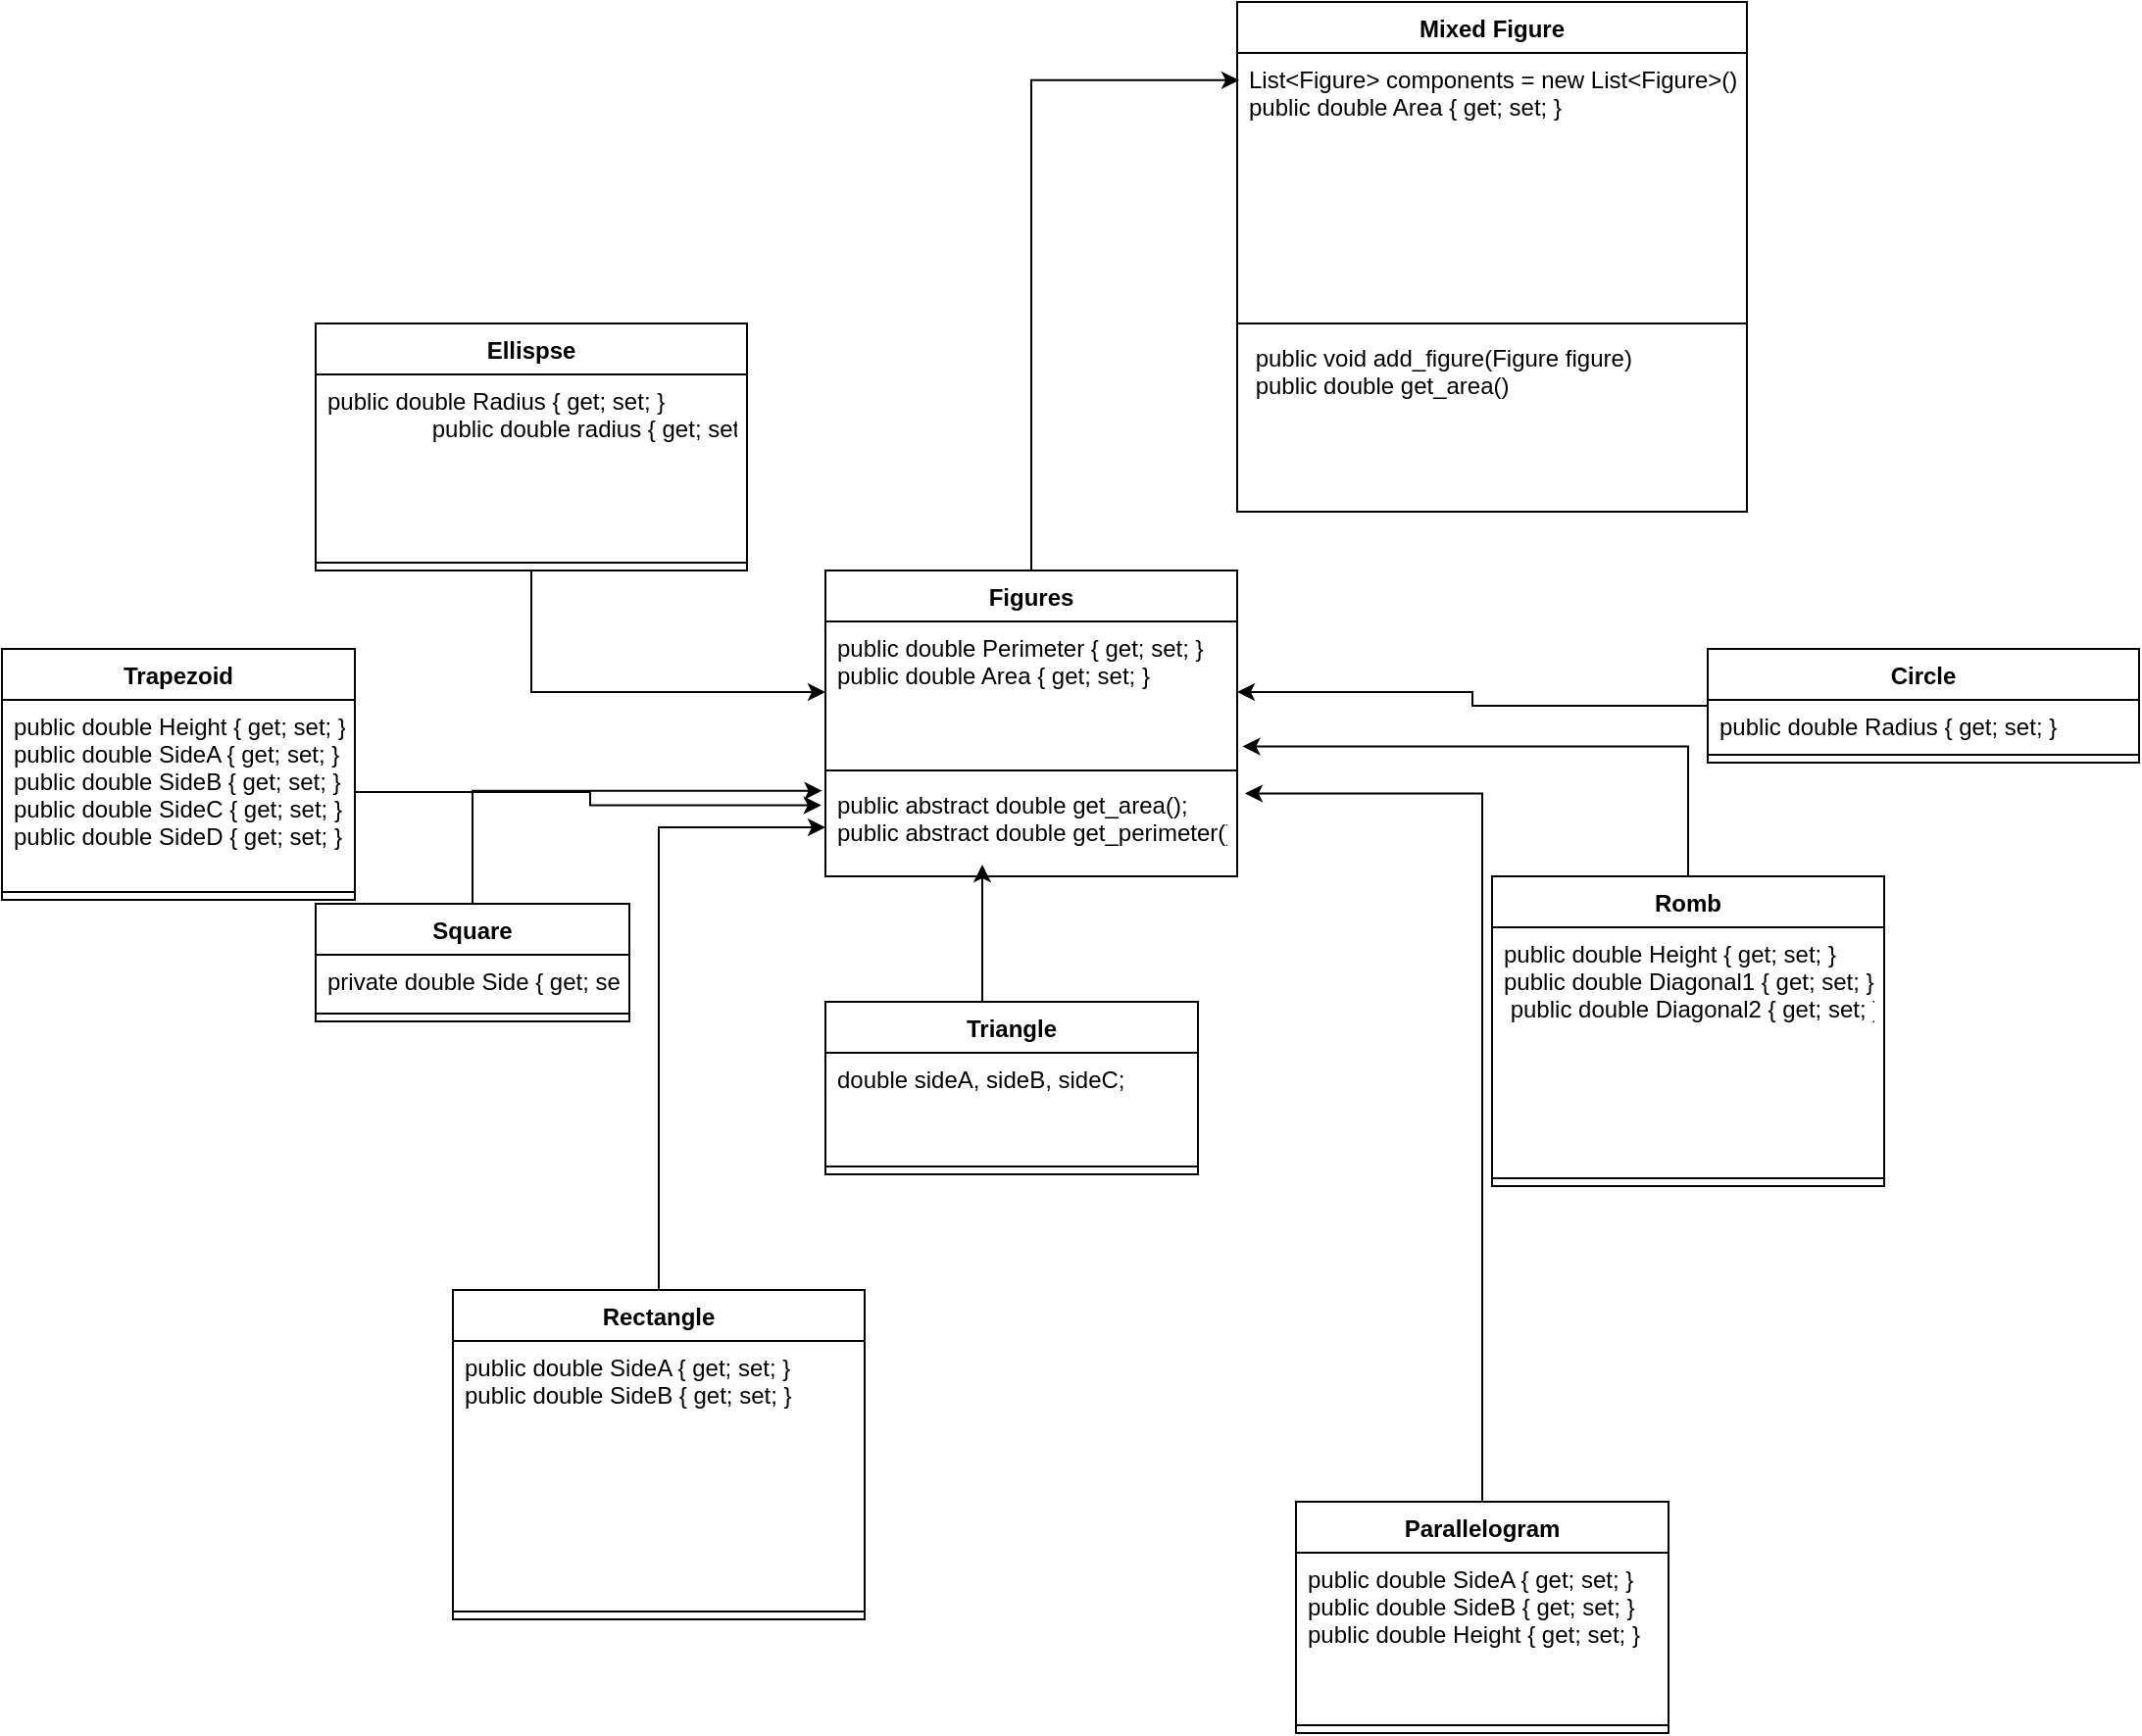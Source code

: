<mxfile version="16.2.7" type="device"><diagram id="qZAVNTKGr0K85JlkXvn8" name="Page-1"><mxGraphModel dx="3056" dy="2362" grid="1" gridSize="10" guides="1" tooltips="1" connect="1" arrows="1" fold="1" page="1" pageScale="1" pageWidth="827" pageHeight="1169" math="0" shadow="0"><root><mxCell id="0"/><mxCell id="1" parent="0"/><mxCell id="plE3Rq5vMsjwLCY2gdc7-51" style="edgeStyle=orthogonalEdgeStyle;rounded=0;orthogonalLoop=1;jettySize=auto;html=1;entryX=0.004;entryY=0.104;entryDx=0;entryDy=0;entryPerimeter=0;" edge="1" parent="1" source="plE3Rq5vMsjwLCY2gdc7-1" target="plE3Rq5vMsjwLCY2gdc7-48"><mxGeometry relative="1" as="geometry"/></mxCell><mxCell id="plE3Rq5vMsjwLCY2gdc7-1" value="Figures" style="swimlane;fontStyle=1;align=center;verticalAlign=top;childLayout=stackLayout;horizontal=1;startSize=26;horizontalStack=0;resizeParent=1;resizeParentMax=0;resizeLast=0;collapsible=1;marginBottom=0;" vertex="1" parent="1"><mxGeometry x="260" y="50" width="210" height="156" as="geometry"/></mxCell><mxCell id="plE3Rq5vMsjwLCY2gdc7-2" value="public double Perimeter { get; set; }&#10;public double Area { get; set; }" style="text;strokeColor=none;fillColor=none;align=left;verticalAlign=top;spacingLeft=4;spacingRight=4;overflow=hidden;rotatable=0;points=[[0,0.5],[1,0.5]];portConstraint=eastwest;" vertex="1" parent="plE3Rq5vMsjwLCY2gdc7-1"><mxGeometry y="26" width="210" height="72" as="geometry"/></mxCell><mxCell id="plE3Rq5vMsjwLCY2gdc7-3" value="" style="line;strokeWidth=1;fillColor=none;align=left;verticalAlign=middle;spacingTop=-1;spacingLeft=3;spacingRight=3;rotatable=0;labelPosition=right;points=[];portConstraint=eastwest;" vertex="1" parent="plE3Rq5vMsjwLCY2gdc7-1"><mxGeometry y="98" width="210" height="8" as="geometry"/></mxCell><mxCell id="plE3Rq5vMsjwLCY2gdc7-4" value="public abstract double get_area();&#10;public abstract double get_perimeter();" style="text;strokeColor=none;fillColor=none;align=left;verticalAlign=top;spacingLeft=4;spacingRight=4;overflow=hidden;rotatable=0;points=[[0,0.5],[1,0.5]];portConstraint=eastwest;" vertex="1" parent="plE3Rq5vMsjwLCY2gdc7-1"><mxGeometry y="106" width="210" height="50" as="geometry"/></mxCell><mxCell id="plE3Rq5vMsjwLCY2gdc7-9" style="edgeStyle=orthogonalEdgeStyle;rounded=0;orthogonalLoop=1;jettySize=auto;html=1;entryX=-0.008;entryY=0.127;entryDx=0;entryDy=0;entryPerimeter=0;" edge="1" parent="1" source="plE3Rq5vMsjwLCY2gdc7-5" target="plE3Rq5vMsjwLCY2gdc7-4"><mxGeometry relative="1" as="geometry"/></mxCell><mxCell id="plE3Rq5vMsjwLCY2gdc7-5" value="Square" style="swimlane;fontStyle=1;align=center;verticalAlign=top;childLayout=stackLayout;horizontal=1;startSize=26;horizontalStack=0;resizeParent=1;resizeParentMax=0;resizeLast=0;collapsible=1;marginBottom=0;" vertex="1" parent="1"><mxGeometry y="220" width="160" height="60" as="geometry"/></mxCell><mxCell id="plE3Rq5vMsjwLCY2gdc7-6" value="private double Side { get; set; }" style="text;strokeColor=none;fillColor=none;align=left;verticalAlign=top;spacingLeft=4;spacingRight=4;overflow=hidden;rotatable=0;points=[[0,0.5],[1,0.5]];portConstraint=eastwest;" vertex="1" parent="plE3Rq5vMsjwLCY2gdc7-5"><mxGeometry y="26" width="160" height="26" as="geometry"/></mxCell><mxCell id="plE3Rq5vMsjwLCY2gdc7-7" value="" style="line;strokeWidth=1;fillColor=none;align=left;verticalAlign=middle;spacingTop=-1;spacingLeft=3;spacingRight=3;rotatable=0;labelPosition=right;points=[];portConstraint=eastwest;" vertex="1" parent="plE3Rq5vMsjwLCY2gdc7-5"><mxGeometry y="52" width="160" height="8" as="geometry"/></mxCell><mxCell id="plE3Rq5vMsjwLCY2gdc7-15" style="edgeStyle=orthogonalEdgeStyle;rounded=0;orthogonalLoop=1;jettySize=auto;html=1;" edge="1" parent="1" source="plE3Rq5vMsjwLCY2gdc7-10"><mxGeometry relative="1" as="geometry"><mxPoint x="340" y="200" as="targetPoint"/><Array as="points"><mxPoint x="340" y="210"/></Array></mxGeometry></mxCell><mxCell id="plE3Rq5vMsjwLCY2gdc7-10" value="Triangle" style="swimlane;fontStyle=1;align=center;verticalAlign=top;childLayout=stackLayout;horizontal=1;startSize=26;horizontalStack=0;resizeParent=1;resizeParentMax=0;resizeLast=0;collapsible=1;marginBottom=0;" vertex="1" parent="1"><mxGeometry x="260" y="270" width="190" height="88" as="geometry"/></mxCell><mxCell id="plE3Rq5vMsjwLCY2gdc7-11" value="double sideA, sideB, sideC;" style="text;strokeColor=none;fillColor=none;align=left;verticalAlign=top;spacingLeft=4;spacingRight=4;overflow=hidden;rotatable=0;points=[[0,0.5],[1,0.5]];portConstraint=eastwest;" vertex="1" parent="plE3Rq5vMsjwLCY2gdc7-10"><mxGeometry y="26" width="190" height="54" as="geometry"/></mxCell><mxCell id="plE3Rq5vMsjwLCY2gdc7-12" value="" style="line;strokeWidth=1;fillColor=none;align=left;verticalAlign=middle;spacingTop=-1;spacingLeft=3;spacingRight=3;rotatable=0;labelPosition=right;points=[];portConstraint=eastwest;" vertex="1" parent="plE3Rq5vMsjwLCY2gdc7-10"><mxGeometry y="80" width="190" height="8" as="geometry"/></mxCell><mxCell id="plE3Rq5vMsjwLCY2gdc7-20" style="edgeStyle=orthogonalEdgeStyle;rounded=0;orthogonalLoop=1;jettySize=auto;html=1;entryX=1.013;entryY=0.885;entryDx=0;entryDy=0;entryPerimeter=0;" edge="1" parent="1" source="plE3Rq5vMsjwLCY2gdc7-16" target="plE3Rq5vMsjwLCY2gdc7-2"><mxGeometry relative="1" as="geometry"/></mxCell><mxCell id="plE3Rq5vMsjwLCY2gdc7-16" value="Romb" style="swimlane;fontStyle=1;align=center;verticalAlign=top;childLayout=stackLayout;horizontal=1;startSize=26;horizontalStack=0;resizeParent=1;resizeParentMax=0;resizeLast=0;collapsible=1;marginBottom=0;" vertex="1" parent="1"><mxGeometry x="600" y="206" width="200" height="158" as="geometry"/></mxCell><mxCell id="plE3Rq5vMsjwLCY2gdc7-17" value="public double Height { get; set; }&#10;public double Diagonal1 { get; set; }&#10; public double Diagonal2 { get; set; }" style="text;strokeColor=none;fillColor=none;align=left;verticalAlign=top;spacingLeft=4;spacingRight=4;overflow=hidden;rotatable=0;points=[[0,0.5],[1,0.5]];portConstraint=eastwest;" vertex="1" parent="plE3Rq5vMsjwLCY2gdc7-16"><mxGeometry y="26" width="200" height="124" as="geometry"/></mxCell><mxCell id="plE3Rq5vMsjwLCY2gdc7-18" value="" style="line;strokeWidth=1;fillColor=none;align=left;verticalAlign=middle;spacingTop=-1;spacingLeft=3;spacingRight=3;rotatable=0;labelPosition=right;points=[];portConstraint=eastwest;" vertex="1" parent="plE3Rq5vMsjwLCY2gdc7-16"><mxGeometry y="150" width="200" height="8" as="geometry"/></mxCell><mxCell id="plE3Rq5vMsjwLCY2gdc7-25" style="edgeStyle=orthogonalEdgeStyle;rounded=0;orthogonalLoop=1;jettySize=auto;html=1;" edge="1" parent="1" source="plE3Rq5vMsjwLCY2gdc7-21" target="plE3Rq5vMsjwLCY2gdc7-4"><mxGeometry relative="1" as="geometry"/></mxCell><mxCell id="plE3Rq5vMsjwLCY2gdc7-21" value="Rectangle" style="swimlane;fontStyle=1;align=center;verticalAlign=top;childLayout=stackLayout;horizontal=1;startSize=26;horizontalStack=0;resizeParent=1;resizeParentMax=0;resizeLast=0;collapsible=1;marginBottom=0;" vertex="1" parent="1"><mxGeometry x="70" y="417" width="210" height="168" as="geometry"/></mxCell><mxCell id="plE3Rq5vMsjwLCY2gdc7-22" value="public double SideA { get; set; }&#10;public double SideB { get; set; }" style="text;strokeColor=none;fillColor=none;align=left;verticalAlign=top;spacingLeft=4;spacingRight=4;overflow=hidden;rotatable=0;points=[[0,0.5],[1,0.5]];portConstraint=eastwest;" vertex="1" parent="plE3Rq5vMsjwLCY2gdc7-21"><mxGeometry y="26" width="210" height="134" as="geometry"/></mxCell><mxCell id="plE3Rq5vMsjwLCY2gdc7-23" value="" style="line;strokeWidth=1;fillColor=none;align=left;verticalAlign=middle;spacingTop=-1;spacingLeft=3;spacingRight=3;rotatable=0;labelPosition=right;points=[];portConstraint=eastwest;" vertex="1" parent="plE3Rq5vMsjwLCY2gdc7-21"><mxGeometry y="160" width="210" height="8" as="geometry"/></mxCell><mxCell id="plE3Rq5vMsjwLCY2gdc7-30" style="edgeStyle=orthogonalEdgeStyle;rounded=0;orthogonalLoop=1;jettySize=auto;html=1;entryX=1.019;entryY=0.154;entryDx=0;entryDy=0;entryPerimeter=0;" edge="1" parent="1" source="plE3Rq5vMsjwLCY2gdc7-26" target="plE3Rq5vMsjwLCY2gdc7-4"><mxGeometry relative="1" as="geometry"/></mxCell><mxCell id="plE3Rq5vMsjwLCY2gdc7-26" value="Parallelogram" style="swimlane;fontStyle=1;align=center;verticalAlign=top;childLayout=stackLayout;horizontal=1;startSize=26;horizontalStack=0;resizeParent=1;resizeParentMax=0;resizeLast=0;collapsible=1;marginBottom=0;" vertex="1" parent="1"><mxGeometry x="500" y="525" width="190" height="118" as="geometry"/></mxCell><mxCell id="plE3Rq5vMsjwLCY2gdc7-27" value="public double SideA { get; set; }&#10;public double SideB { get; set; }&#10;public double Height { get; set; }" style="text;strokeColor=none;fillColor=none;align=left;verticalAlign=top;spacingLeft=4;spacingRight=4;overflow=hidden;rotatable=0;points=[[0,0.5],[1,0.5]];portConstraint=eastwest;" vertex="1" parent="plE3Rq5vMsjwLCY2gdc7-26"><mxGeometry y="26" width="190" height="84" as="geometry"/></mxCell><mxCell id="plE3Rq5vMsjwLCY2gdc7-28" value="" style="line;strokeWidth=1;fillColor=none;align=left;verticalAlign=middle;spacingTop=-1;spacingLeft=3;spacingRight=3;rotatable=0;labelPosition=right;points=[];portConstraint=eastwest;" vertex="1" parent="plE3Rq5vMsjwLCY2gdc7-26"><mxGeometry y="110" width="190" height="8" as="geometry"/></mxCell><mxCell id="plE3Rq5vMsjwLCY2gdc7-31" value="Trapezoid" style="swimlane;fontStyle=1;align=center;verticalAlign=top;childLayout=stackLayout;horizontal=1;startSize=26;horizontalStack=0;resizeParent=1;resizeParentMax=0;resizeLast=0;collapsible=1;marginBottom=0;" vertex="1" parent="1"><mxGeometry x="-160" y="90" width="180" height="128" as="geometry"/></mxCell><mxCell id="plE3Rq5vMsjwLCY2gdc7-32" value="public double Height { get; set; }&#10;public double SideA { get; set; }&#10;public double SideB { get; set; }&#10;public double SideC { get; set; }&#10;public double SideD { get; set; }" style="text;strokeColor=none;fillColor=none;align=left;verticalAlign=top;spacingLeft=4;spacingRight=4;overflow=hidden;rotatable=0;points=[[0,0.5],[1,0.5]];portConstraint=eastwest;" vertex="1" parent="plE3Rq5vMsjwLCY2gdc7-31"><mxGeometry y="26" width="180" height="94" as="geometry"/></mxCell><mxCell id="plE3Rq5vMsjwLCY2gdc7-33" value="" style="line;strokeWidth=1;fillColor=none;align=left;verticalAlign=middle;spacingTop=-1;spacingLeft=3;spacingRight=3;rotatable=0;labelPosition=right;points=[];portConstraint=eastwest;" vertex="1" parent="plE3Rq5vMsjwLCY2gdc7-31"><mxGeometry y="120" width="180" height="8" as="geometry"/></mxCell><mxCell id="plE3Rq5vMsjwLCY2gdc7-35" style="edgeStyle=orthogonalEdgeStyle;rounded=0;orthogonalLoop=1;jettySize=auto;html=1;entryX=-0.01;entryY=1.302;entryDx=0;entryDy=0;entryPerimeter=0;" edge="1" parent="1" source="plE3Rq5vMsjwLCY2gdc7-32" target="plE3Rq5vMsjwLCY2gdc7-2"><mxGeometry relative="1" as="geometry"/></mxCell><mxCell id="plE3Rq5vMsjwLCY2gdc7-40" style="edgeStyle=orthogonalEdgeStyle;rounded=0;orthogonalLoop=1;jettySize=auto;html=1;entryX=1;entryY=0.5;entryDx=0;entryDy=0;" edge="1" parent="1" source="plE3Rq5vMsjwLCY2gdc7-36" target="plE3Rq5vMsjwLCY2gdc7-2"><mxGeometry relative="1" as="geometry"/></mxCell><mxCell id="plE3Rq5vMsjwLCY2gdc7-36" value="Circle" style="swimlane;fontStyle=1;align=center;verticalAlign=top;childLayout=stackLayout;horizontal=1;startSize=26;horizontalStack=0;resizeParent=1;resizeParentMax=0;resizeLast=0;collapsible=1;marginBottom=0;" vertex="1" parent="1"><mxGeometry x="710" y="90" width="220" height="58" as="geometry"/></mxCell><mxCell id="plE3Rq5vMsjwLCY2gdc7-37" value="public double Radius { get; set; }" style="text;strokeColor=none;fillColor=none;align=left;verticalAlign=top;spacingLeft=4;spacingRight=4;overflow=hidden;rotatable=0;points=[[0,0.5],[1,0.5]];portConstraint=eastwest;" vertex="1" parent="plE3Rq5vMsjwLCY2gdc7-36"><mxGeometry y="26" width="220" height="24" as="geometry"/></mxCell><mxCell id="plE3Rq5vMsjwLCY2gdc7-38" value="" style="line;strokeWidth=1;fillColor=none;align=left;verticalAlign=middle;spacingTop=-1;spacingLeft=3;spacingRight=3;rotatable=0;labelPosition=right;points=[];portConstraint=eastwest;" vertex="1" parent="plE3Rq5vMsjwLCY2gdc7-36"><mxGeometry y="50" width="220" height="8" as="geometry"/></mxCell><mxCell id="plE3Rq5vMsjwLCY2gdc7-45" style="edgeStyle=orthogonalEdgeStyle;rounded=0;orthogonalLoop=1;jettySize=auto;html=1;entryX=0;entryY=0.5;entryDx=0;entryDy=0;" edge="1" parent="1" source="plE3Rq5vMsjwLCY2gdc7-41" target="plE3Rq5vMsjwLCY2gdc7-2"><mxGeometry relative="1" as="geometry"><Array as="points"><mxPoint x="110" y="112"/></Array></mxGeometry></mxCell><mxCell id="plE3Rq5vMsjwLCY2gdc7-41" value="Ellispse" style="swimlane;fontStyle=1;align=center;verticalAlign=top;childLayout=stackLayout;horizontal=1;startSize=26;horizontalStack=0;resizeParent=1;resizeParentMax=0;resizeLast=0;collapsible=1;marginBottom=0;" vertex="1" parent="1"><mxGeometry y="-76" width="220" height="126" as="geometry"/></mxCell><mxCell id="plE3Rq5vMsjwLCY2gdc7-42" value="public double Radius { get; set; }&#10;                public double radius { get; set; }" style="text;strokeColor=none;fillColor=none;align=left;verticalAlign=top;spacingLeft=4;spacingRight=4;overflow=hidden;rotatable=0;points=[[0,0.5],[1,0.5]];portConstraint=eastwest;" vertex="1" parent="plE3Rq5vMsjwLCY2gdc7-41"><mxGeometry y="26" width="220" height="92" as="geometry"/></mxCell><mxCell id="plE3Rq5vMsjwLCY2gdc7-43" value="" style="line;strokeWidth=1;fillColor=none;align=left;verticalAlign=middle;spacingTop=-1;spacingLeft=3;spacingRight=3;rotatable=0;labelPosition=right;points=[];portConstraint=eastwest;" vertex="1" parent="plE3Rq5vMsjwLCY2gdc7-41"><mxGeometry y="118" width="220" height="8" as="geometry"/></mxCell><mxCell id="plE3Rq5vMsjwLCY2gdc7-47" value="Mixed Figure" style="swimlane;fontStyle=1;align=center;verticalAlign=top;childLayout=stackLayout;horizontal=1;startSize=26;horizontalStack=0;resizeParent=1;resizeParentMax=0;resizeLast=0;collapsible=1;marginBottom=0;" vertex="1" parent="1"><mxGeometry x="470" y="-240" width="260" height="260" as="geometry"/></mxCell><mxCell id="plE3Rq5vMsjwLCY2gdc7-48" value="List&lt;Figure&gt; components = new List&lt;Figure&gt;();&#10;public double Area { get; set; }" style="text;strokeColor=none;fillColor=none;align=left;verticalAlign=top;spacingLeft=4;spacingRight=4;overflow=hidden;rotatable=0;points=[[0,0.5],[1,0.5]];portConstraint=eastwest;" vertex="1" parent="plE3Rq5vMsjwLCY2gdc7-47"><mxGeometry y="26" width="260" height="134" as="geometry"/></mxCell><mxCell id="plE3Rq5vMsjwLCY2gdc7-49" value="" style="line;strokeWidth=1;fillColor=none;align=left;verticalAlign=middle;spacingTop=-1;spacingLeft=3;spacingRight=3;rotatable=0;labelPosition=right;points=[];portConstraint=eastwest;" vertex="1" parent="plE3Rq5vMsjwLCY2gdc7-47"><mxGeometry y="160" width="260" height="8" as="geometry"/></mxCell><mxCell id="plE3Rq5vMsjwLCY2gdc7-50" value=" public void add_figure(Figure figure)&#10; public double get_area()&#10;" style="text;strokeColor=none;fillColor=none;align=left;verticalAlign=top;spacingLeft=4;spacingRight=4;overflow=hidden;rotatable=0;points=[[0,0.5],[1,0.5]];portConstraint=eastwest;" vertex="1" parent="plE3Rq5vMsjwLCY2gdc7-47"><mxGeometry y="168" width="260" height="92" as="geometry"/></mxCell></root></mxGraphModel></diagram></mxfile>
